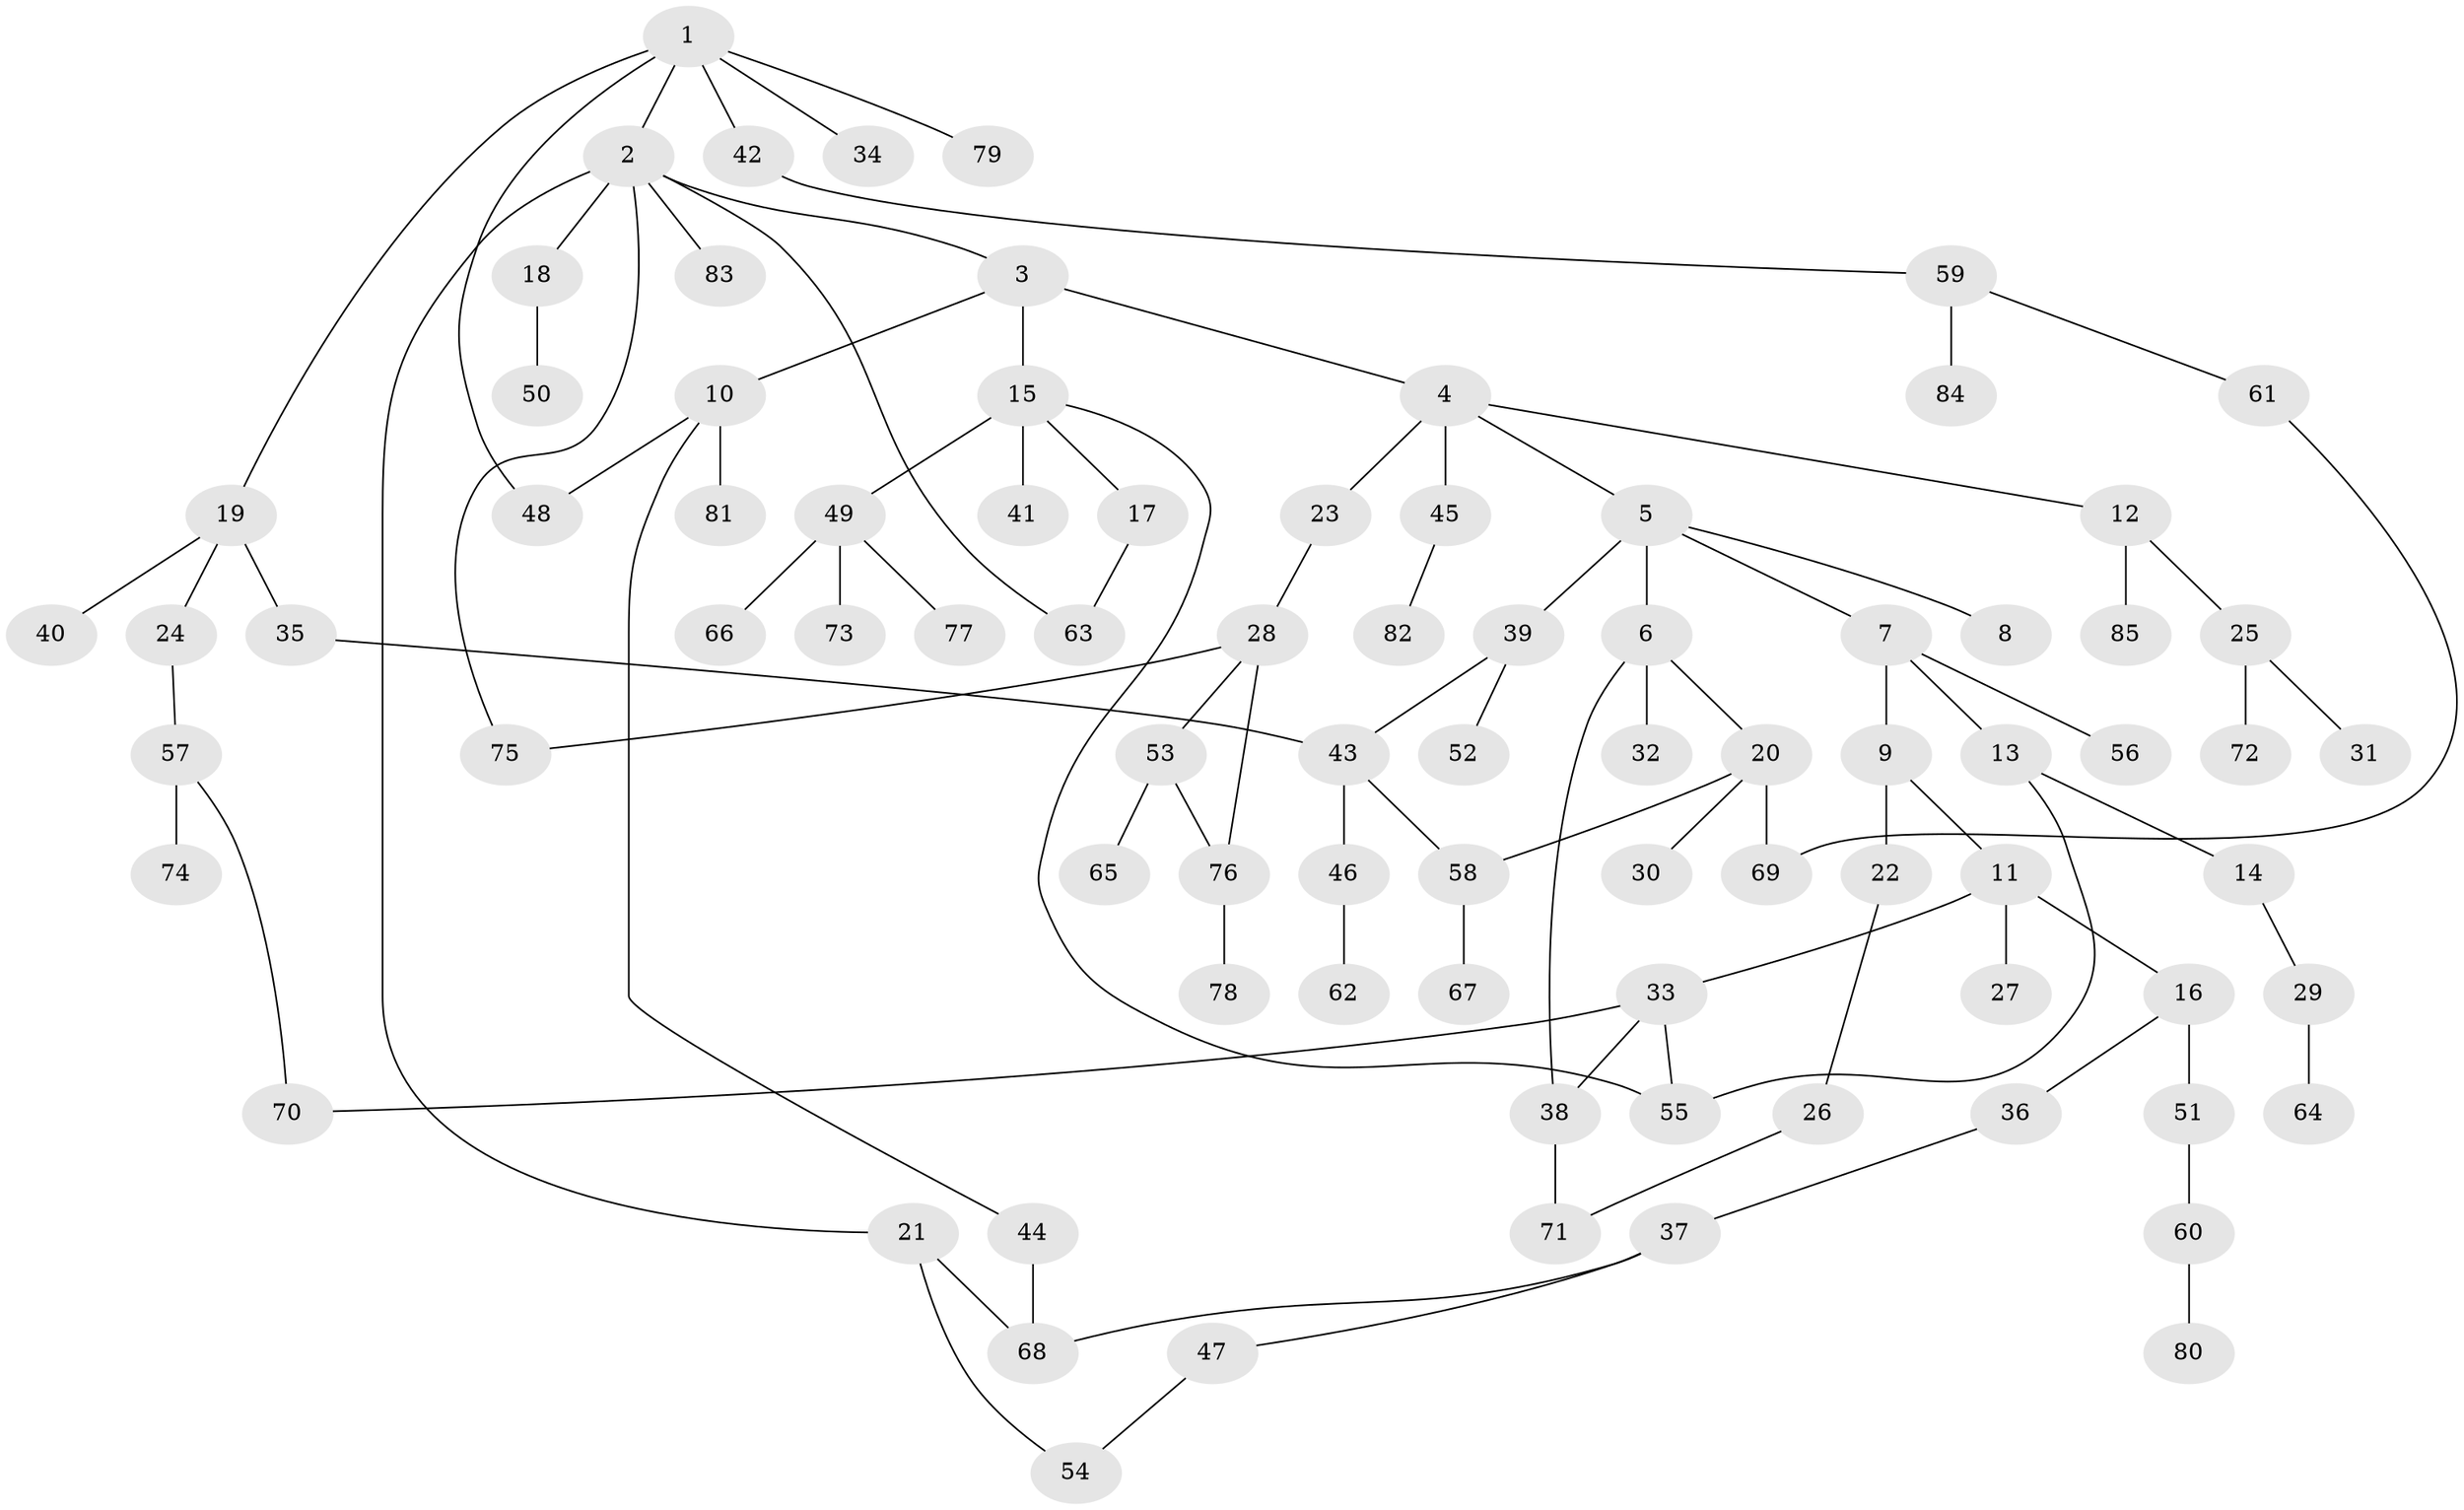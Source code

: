 // Generated by graph-tools (version 1.1) at 2025/49/03/09/25 03:49:24]
// undirected, 85 vertices, 99 edges
graph export_dot {
graph [start="1"]
  node [color=gray90,style=filled];
  1;
  2;
  3;
  4;
  5;
  6;
  7;
  8;
  9;
  10;
  11;
  12;
  13;
  14;
  15;
  16;
  17;
  18;
  19;
  20;
  21;
  22;
  23;
  24;
  25;
  26;
  27;
  28;
  29;
  30;
  31;
  32;
  33;
  34;
  35;
  36;
  37;
  38;
  39;
  40;
  41;
  42;
  43;
  44;
  45;
  46;
  47;
  48;
  49;
  50;
  51;
  52;
  53;
  54;
  55;
  56;
  57;
  58;
  59;
  60;
  61;
  62;
  63;
  64;
  65;
  66;
  67;
  68;
  69;
  70;
  71;
  72;
  73;
  74;
  75;
  76;
  77;
  78;
  79;
  80;
  81;
  82;
  83;
  84;
  85;
  1 -- 2;
  1 -- 19;
  1 -- 34;
  1 -- 42;
  1 -- 79;
  1 -- 48;
  2 -- 3;
  2 -- 18;
  2 -- 21;
  2 -- 63;
  2 -- 75;
  2 -- 83;
  3 -- 4;
  3 -- 10;
  3 -- 15;
  4 -- 5;
  4 -- 12;
  4 -- 23;
  4 -- 45;
  5 -- 6;
  5 -- 7;
  5 -- 8;
  5 -- 39;
  6 -- 20;
  6 -- 32;
  6 -- 38;
  7 -- 9;
  7 -- 13;
  7 -- 56;
  9 -- 11;
  9 -- 22;
  10 -- 44;
  10 -- 48;
  10 -- 81;
  11 -- 16;
  11 -- 27;
  11 -- 33;
  12 -- 25;
  12 -- 85;
  13 -- 14;
  13 -- 55;
  14 -- 29;
  15 -- 17;
  15 -- 41;
  15 -- 49;
  15 -- 55;
  16 -- 36;
  16 -- 51;
  17 -- 63;
  18 -- 50;
  19 -- 24;
  19 -- 35;
  19 -- 40;
  20 -- 30;
  20 -- 58;
  20 -- 69;
  21 -- 54;
  21 -- 68;
  22 -- 26;
  23 -- 28;
  24 -- 57;
  25 -- 31;
  25 -- 72;
  26 -- 71;
  28 -- 53;
  28 -- 75;
  28 -- 76;
  29 -- 64;
  33 -- 38;
  33 -- 55;
  33 -- 70;
  35 -- 43;
  36 -- 37;
  37 -- 47;
  37 -- 68;
  38 -- 71;
  39 -- 43;
  39 -- 52;
  42 -- 59;
  43 -- 46;
  43 -- 58;
  44 -- 68;
  45 -- 82;
  46 -- 62;
  47 -- 54;
  49 -- 66;
  49 -- 73;
  49 -- 77;
  51 -- 60;
  53 -- 65;
  53 -- 76;
  57 -- 70;
  57 -- 74;
  58 -- 67;
  59 -- 61;
  59 -- 84;
  60 -- 80;
  61 -- 69;
  76 -- 78;
}
